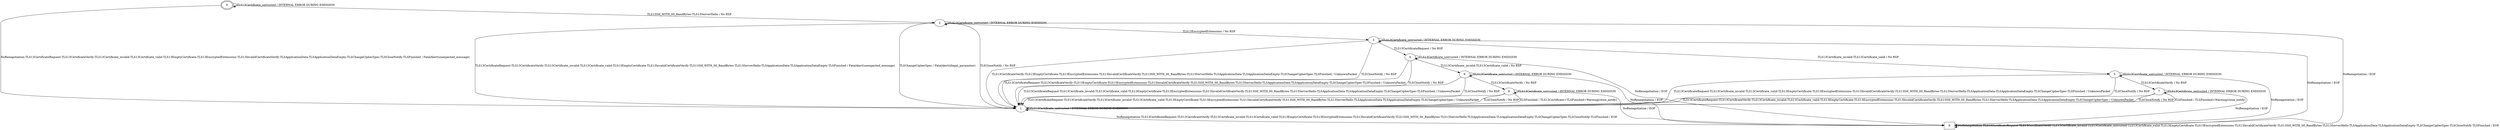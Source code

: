 digraph {
"0" [shape=doubleoctagon label=0];
"1" [shape=ellipse label=1];
"2" [shape=ellipse label=2];
"3" [shape=ellipse label=3];
"4" [shape=ellipse label=4];
"5" [shape=ellipse label=5];
"6" [shape=ellipse label=6];
"7" [shape=ellipse label=7];
"8" [shape=ellipse label=8];
"9" [shape=rectangle label=9];
"0" -> "1" [label="NoRenegotiation-TLS13CertificateRequest-TLS13CertificateVerify-TLS13Certificate_invalid-TLS13Certificate_valid-TLS13EmptyCertificate-TLS13EncryptedExtensions-TLS13InvalidCertificateVerify-TLSApplicationData-TLSApplicationDataEmpty-TLSChangeCipherSpec-TLSCloseNotify-TLSFinished / FatalAlert(unexpected_message)"];
"0" -> "0" [label="TLS13Certificate_untrusted / INTERNAL ERROR DURING EMISSION"];
"0" -> "2" [label="TLS13SH_WITH_00_RandBytes-TLS13ServerHello / No RSP"];
"1" -> "9" [label="NoRenegotiation-TLS13CertificateRequest-TLS13CertificateVerify-TLS13Certificate_invalid-TLS13Certificate_valid-TLS13EmptyCertificate-TLS13EncryptedExtensions-TLS13InvalidCertificateVerify-TLS13SH_WITH_00_RandBytes-TLS13ServerHello-TLSApplicationData-TLSApplicationDataEmpty-TLSChangeCipherSpec-TLSCloseNotify-TLSFinished / EOF"];
"1" -> "1" [label="TLS13Certificate_untrusted / INTERNAL ERROR DURING EMISSION"];
"2" -> "9" [label="NoRenegotiation / EOF"];
"2" -> "1" [label="TLS13CertificateRequest-TLS13CertificateVerify-TLS13Certificate_invalid-TLS13Certificate_valid-TLS13EmptyCertificate-TLS13InvalidCertificateVerify-TLS13SH_WITH_00_RandBytes-TLS13ServerHello-TLSApplicationData-TLSApplicationDataEmpty-TLSFinished / FatalAlert(unexpected_message)"];
"2" -> "2" [label="TLS13Certificate_untrusted / INTERNAL ERROR DURING EMISSION"];
"2" -> "3" [label="TLS13EncryptedExtensions / No RSP"];
"2" -> "1" [label="TLSChangeCipherSpec / FatalAlert(illegal_parameter)"];
"2" -> "1" [label="TLSCloseNotify / No RSP"];
"3" -> "9" [label="NoRenegotiation / EOF"];
"3" -> "4" [label="TLS13CertificateRequest / No RSP"];
"3" -> "1" [label="TLS13CertificateVerify-TLS13EmptyCertificate-TLS13EncryptedExtensions-TLS13InvalidCertificateVerify-TLS13SH_WITH_00_RandBytes-TLS13ServerHello-TLSApplicationData-TLSApplicationDataEmpty-TLSChangeCipherSpec-TLSFinished / UnknownPacket"];
"3" -> "5" [label="TLS13Certificate_invalid-TLS13Certificate_valid / No RSP"];
"3" -> "3" [label="TLS13Certificate_untrusted / INTERNAL ERROR DURING EMISSION"];
"3" -> "1" [label="TLSCloseNotify / No RSP"];
"4" -> "9" [label="NoRenegotiation / EOF"];
"4" -> "1" [label="TLS13CertificateRequest-TLS13CertificateVerify-TLS13EmptyCertificate-TLS13EncryptedExtensions-TLS13InvalidCertificateVerify-TLS13SH_WITH_00_RandBytes-TLS13ServerHello-TLSApplicationData-TLSApplicationDataEmpty-TLSChangeCipherSpec-TLSFinished / UnknownPacket"];
"4" -> "6" [label="TLS13Certificate_invalid-TLS13Certificate_valid / No RSP"];
"4" -> "4" [label="TLS13Certificate_untrusted / INTERNAL ERROR DURING EMISSION"];
"4" -> "1" [label="TLSCloseNotify / No RSP"];
"5" -> "9" [label="NoRenegotiation / EOF"];
"5" -> "1" [label="TLS13CertificateRequest-TLS13Certificate_invalid-TLS13Certificate_valid-TLS13EmptyCertificate-TLS13EncryptedExtensions-TLS13InvalidCertificateVerify-TLS13SH_WITH_00_RandBytes-TLS13ServerHello-TLSApplicationData-TLSApplicationDataEmpty-TLSChangeCipherSpec-TLSFinished / UnknownPacket"];
"5" -> "7" [label="TLS13CertificateVerify / No RSP"];
"5" -> "5" [label="TLS13Certificate_untrusted / INTERNAL ERROR DURING EMISSION"];
"5" -> "1" [label="TLSCloseNotify / No RSP"];
"6" -> "9" [label="NoRenegotiation / EOF"];
"6" -> "1" [label="TLS13CertificateRequest-TLS13Certificate_invalid-TLS13Certificate_valid-TLS13EmptyCertificate-TLS13EncryptedExtensions-TLS13InvalidCertificateVerify-TLS13SH_WITH_00_RandBytes-TLS13ServerHello-TLSApplicationData-TLSApplicationDataEmpty-TLSChangeCipherSpec-TLSFinished / UnknownPacket"];
"6" -> "8" [label="TLS13CertificateVerify / No RSP"];
"6" -> "6" [label="TLS13Certificate_untrusted / INTERNAL ERROR DURING EMISSION"];
"6" -> "1" [label="TLSCloseNotify / No RSP"];
"7" -> "9" [label="NoRenegotiation / EOF"];
"7" -> "1" [label="TLS13CertificateRequest-TLS13CertificateVerify-TLS13Certificate_invalid-TLS13Certificate_valid-TLS13EmptyCertificate-TLS13EncryptedExtensions-TLS13InvalidCertificateVerify-TLS13SH_WITH_00_RandBytes-TLS13ServerHello-TLSApplicationData-TLSApplicationDataEmpty-TLSChangeCipherSpec / UnknownPacket"];
"7" -> "7" [label="TLS13Certificate_untrusted / INTERNAL ERROR DURING EMISSION"];
"7" -> "1" [label="TLSCloseNotify / No RSP"];
"7" -> "1" [label="TLSFinished / TLSFinished+Warning(close_notify)"];
"8" -> "9" [label="NoRenegotiation / EOF"];
"8" -> "1" [label="TLS13CertificateRequest-TLS13CertificateVerify-TLS13Certificate_invalid-TLS13Certificate_valid-TLS13EmptyCertificate-TLS13EncryptedExtensions-TLS13InvalidCertificateVerify-TLS13SH_WITH_00_RandBytes-TLS13ServerHello-TLSApplicationData-TLSApplicationDataEmpty-TLSChangeCipherSpec / UnknownPacket"];
"8" -> "8" [label="TLS13Certificate_untrusted / INTERNAL ERROR DURING EMISSION"];
"8" -> "1" [label="TLSCloseNotify / No RSP"];
"8" -> "1" [label="TLSFinished / TLS13Certificate+TLSFinished+Warning(close_notify)"];
"9" -> "9" [label="NoRenegotiation-TLS13CertificateRequest-TLS13CertificateVerify-TLS13Certificate_invalid-TLS13Certificate_untrusted-TLS13Certificate_valid-TLS13EmptyCertificate-TLS13EncryptedExtensions-TLS13InvalidCertificateVerify-TLS13SH_WITH_00_RandBytes-TLS13ServerHello-TLSApplicationData-TLSApplicationDataEmpty-TLSChangeCipherSpec-TLSCloseNotify-TLSFinished / EOF"];
}
